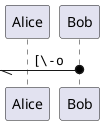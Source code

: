 {
  "sha1": "bd0bqwydg2lahymrxrce6k1gzaj70qf",
  "insertion": {
    "when": "2024-05-30T20:48:22.066Z",
    "user": "plantuml@gmail.com"
  }
}
@startuml
participant Alice as a
participant Bob   as b

  [\\-o b : ""  [\\-o""
@enduml
